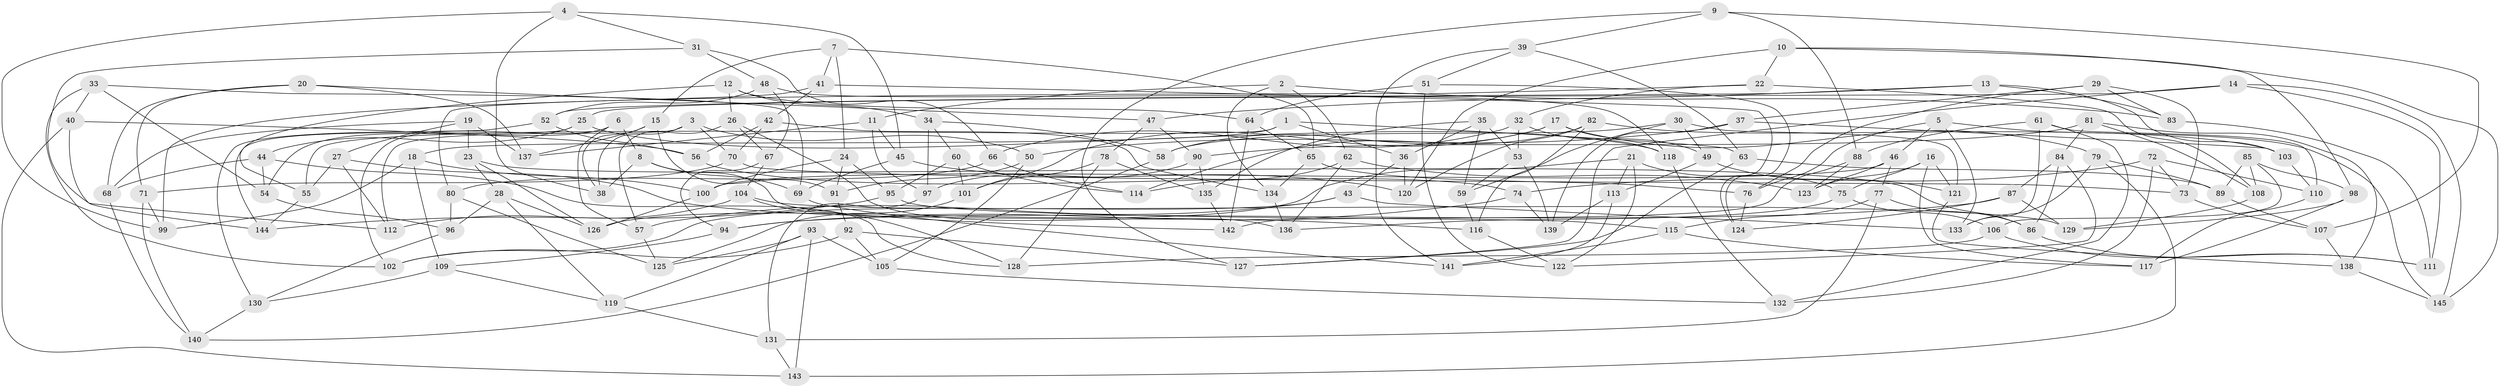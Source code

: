 // coarse degree distribution, {8: 0.3181818181818182, 7: 0.1590909090909091, 4: 0.06818181818181818, 6: 0.11363636363636363, 5: 0.13636363636363635, 9: 0.1590909090909091, 10: 0.045454545454545456}
// Generated by graph-tools (version 1.1) at 2025/38/03/04/25 23:38:15]
// undirected, 145 vertices, 290 edges
graph export_dot {
  node [color=gray90,style=filled];
  1;
  2;
  3;
  4;
  5;
  6;
  7;
  8;
  9;
  10;
  11;
  12;
  13;
  14;
  15;
  16;
  17;
  18;
  19;
  20;
  21;
  22;
  23;
  24;
  25;
  26;
  27;
  28;
  29;
  30;
  31;
  32;
  33;
  34;
  35;
  36;
  37;
  38;
  39;
  40;
  41;
  42;
  43;
  44;
  45;
  46;
  47;
  48;
  49;
  50;
  51;
  52;
  53;
  54;
  55;
  56;
  57;
  58;
  59;
  60;
  61;
  62;
  63;
  64;
  65;
  66;
  67;
  68;
  69;
  70;
  71;
  72;
  73;
  74;
  75;
  76;
  77;
  78;
  79;
  80;
  81;
  82;
  83;
  84;
  85;
  86;
  87;
  88;
  89;
  90;
  91;
  92;
  93;
  94;
  95;
  96;
  97;
  98;
  99;
  100;
  101;
  102;
  103;
  104;
  105;
  106;
  107;
  108;
  109;
  110;
  111;
  112;
  113;
  114;
  115;
  116;
  117;
  118;
  119;
  120;
  121;
  122;
  123;
  124;
  125;
  126;
  127;
  128;
  129;
  130;
  131;
  132;
  133;
  134;
  135;
  136;
  137;
  138;
  139;
  140;
  141;
  142;
  143;
  144;
  145;
  1 -- 55;
  1 -- 36;
  1 -- 18;
  1 -- 63;
  2 -- 11;
  2 -- 83;
  2 -- 62;
  2 -- 134;
  3 -- 112;
  3 -- 70;
  3 -- 38;
  3 -- 50;
  4 -- 45;
  4 -- 38;
  4 -- 99;
  4 -- 31;
  5 -- 145;
  5 -- 76;
  5 -- 46;
  5 -- 133;
  6 -- 8;
  6 -- 54;
  6 -- 102;
  6 -- 57;
  7 -- 65;
  7 -- 24;
  7 -- 41;
  7 -- 15;
  8 -- 69;
  8 -- 38;
  8 -- 142;
  9 -- 39;
  9 -- 88;
  9 -- 107;
  9 -- 127;
  10 -- 120;
  10 -- 98;
  10 -- 22;
  10 -- 145;
  11 -- 97;
  11 -- 137;
  11 -- 45;
  12 -- 34;
  12 -- 26;
  12 -- 64;
  12 -- 55;
  13 -- 52;
  13 -- 47;
  13 -- 103;
  13 -- 83;
  14 -- 127;
  14 -- 111;
  14 -- 25;
  14 -- 145;
  15 -- 91;
  15 -- 137;
  15 -- 38;
  16 -- 117;
  16 -- 121;
  16 -- 75;
  16 -- 123;
  17 -- 49;
  17 -- 79;
  17 -- 101;
  17 -- 58;
  18 -- 99;
  18 -- 109;
  18 -- 100;
  19 -- 137;
  19 -- 68;
  19 -- 23;
  19 -- 27;
  20 -- 137;
  20 -- 47;
  20 -- 71;
  20 -- 68;
  21 -- 75;
  21 -- 126;
  21 -- 113;
  21 -- 122;
  22 -- 108;
  22 -- 32;
  22 -- 80;
  23 -- 28;
  23 -- 86;
  23 -- 126;
  24 -- 100;
  24 -- 91;
  24 -- 95;
  25 -- 144;
  25 -- 118;
  25 -- 44;
  26 -- 136;
  26 -- 67;
  26 -- 57;
  27 -- 116;
  27 -- 112;
  27 -- 55;
  28 -- 96;
  28 -- 126;
  28 -- 119;
  29 -- 83;
  29 -- 76;
  29 -- 73;
  29 -- 37;
  30 -- 59;
  30 -- 121;
  30 -- 49;
  30 -- 58;
  31 -- 112;
  31 -- 48;
  31 -- 66;
  32 -- 118;
  32 -- 53;
  32 -- 66;
  33 -- 69;
  33 -- 102;
  33 -- 54;
  33 -- 40;
  34 -- 58;
  34 -- 60;
  34 -- 97;
  35 -- 53;
  35 -- 135;
  35 -- 36;
  35 -- 59;
  36 -- 43;
  36 -- 120;
  37 -- 103;
  37 -- 50;
  37 -- 139;
  39 -- 141;
  39 -- 51;
  39 -- 63;
  40 -- 143;
  40 -- 144;
  40 -- 56;
  41 -- 124;
  41 -- 42;
  41 -- 99;
  42 -- 70;
  42 -- 134;
  42 -- 56;
  43 -- 102;
  43 -- 133;
  43 -- 57;
  44 -- 68;
  44 -- 128;
  44 -- 54;
  45 -- 120;
  45 -- 69;
  46 -- 77;
  46 -- 100;
  46 -- 123;
  47 -- 78;
  47 -- 90;
  48 -- 67;
  48 -- 52;
  48 -- 118;
  49 -- 121;
  49 -- 113;
  50 -- 91;
  50 -- 105;
  51 -- 64;
  51 -- 124;
  51 -- 122;
  52 -- 56;
  52 -- 130;
  53 -- 139;
  53 -- 59;
  54 -- 96;
  55 -- 144;
  56 -- 74;
  57 -- 125;
  58 -- 140;
  59 -- 116;
  60 -- 114;
  60 -- 101;
  60 -- 95;
  61 -- 88;
  61 -- 110;
  61 -- 133;
  61 -- 132;
  62 -- 114;
  62 -- 123;
  62 -- 136;
  63 -- 89;
  63 -- 127;
  64 -- 142;
  64 -- 65;
  65 -- 76;
  65 -- 134;
  66 -- 80;
  66 -- 114;
  67 -- 104;
  67 -- 94;
  68 -- 140;
  69 -- 141;
  70 -- 71;
  70 -- 73;
  71 -- 140;
  71 -- 99;
  72 -- 110;
  72 -- 74;
  72 -- 73;
  72 -- 132;
  73 -- 107;
  74 -- 94;
  74 -- 139;
  75 -- 106;
  75 -- 136;
  76 -- 124;
  77 -- 86;
  77 -- 131;
  77 -- 115;
  78 -- 128;
  78 -- 101;
  78 -- 135;
  79 -- 89;
  79 -- 143;
  79 -- 133;
  80 -- 125;
  80 -- 96;
  81 -- 138;
  81 -- 90;
  81 -- 108;
  81 -- 84;
  82 -- 120;
  82 -- 103;
  82 -- 114;
  82 -- 116;
  83 -- 111;
  84 -- 86;
  84 -- 122;
  84 -- 87;
  85 -- 108;
  85 -- 106;
  85 -- 98;
  85 -- 89;
  86 -- 111;
  87 -- 124;
  87 -- 129;
  87 -- 94;
  88 -- 142;
  88 -- 123;
  89 -- 107;
  90 -- 97;
  90 -- 135;
  91 -- 92;
  92 -- 105;
  92 -- 102;
  92 -- 127;
  93 -- 125;
  93 -- 119;
  93 -- 143;
  93 -- 105;
  94 -- 109;
  95 -- 144;
  95 -- 115;
  96 -- 130;
  97 -- 131;
  98 -- 129;
  98 -- 117;
  100 -- 126;
  101 -- 125;
  103 -- 110;
  104 -- 128;
  104 -- 129;
  104 -- 112;
  105 -- 132;
  106 -- 128;
  106 -- 111;
  107 -- 138;
  108 -- 129;
  109 -- 130;
  109 -- 119;
  110 -- 117;
  113 -- 141;
  113 -- 139;
  115 -- 117;
  115 -- 141;
  116 -- 122;
  118 -- 132;
  119 -- 131;
  121 -- 138;
  130 -- 140;
  131 -- 143;
  134 -- 136;
  135 -- 142;
  138 -- 145;
}
